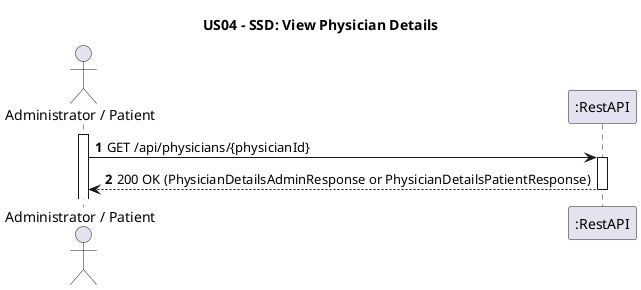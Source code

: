 @startuml
title US04 - SSD: View Physician Details
autoactivate on
autonumber

actor "Administrator / Patient" as User
participant ":RestAPI" as System

activate User

User -> System: GET /api/physicians/{physicianId}
System --> User: 200 OK (PhysicianDetailsAdminResponse or PhysicianDetailsPatientResponse)

@enduml
